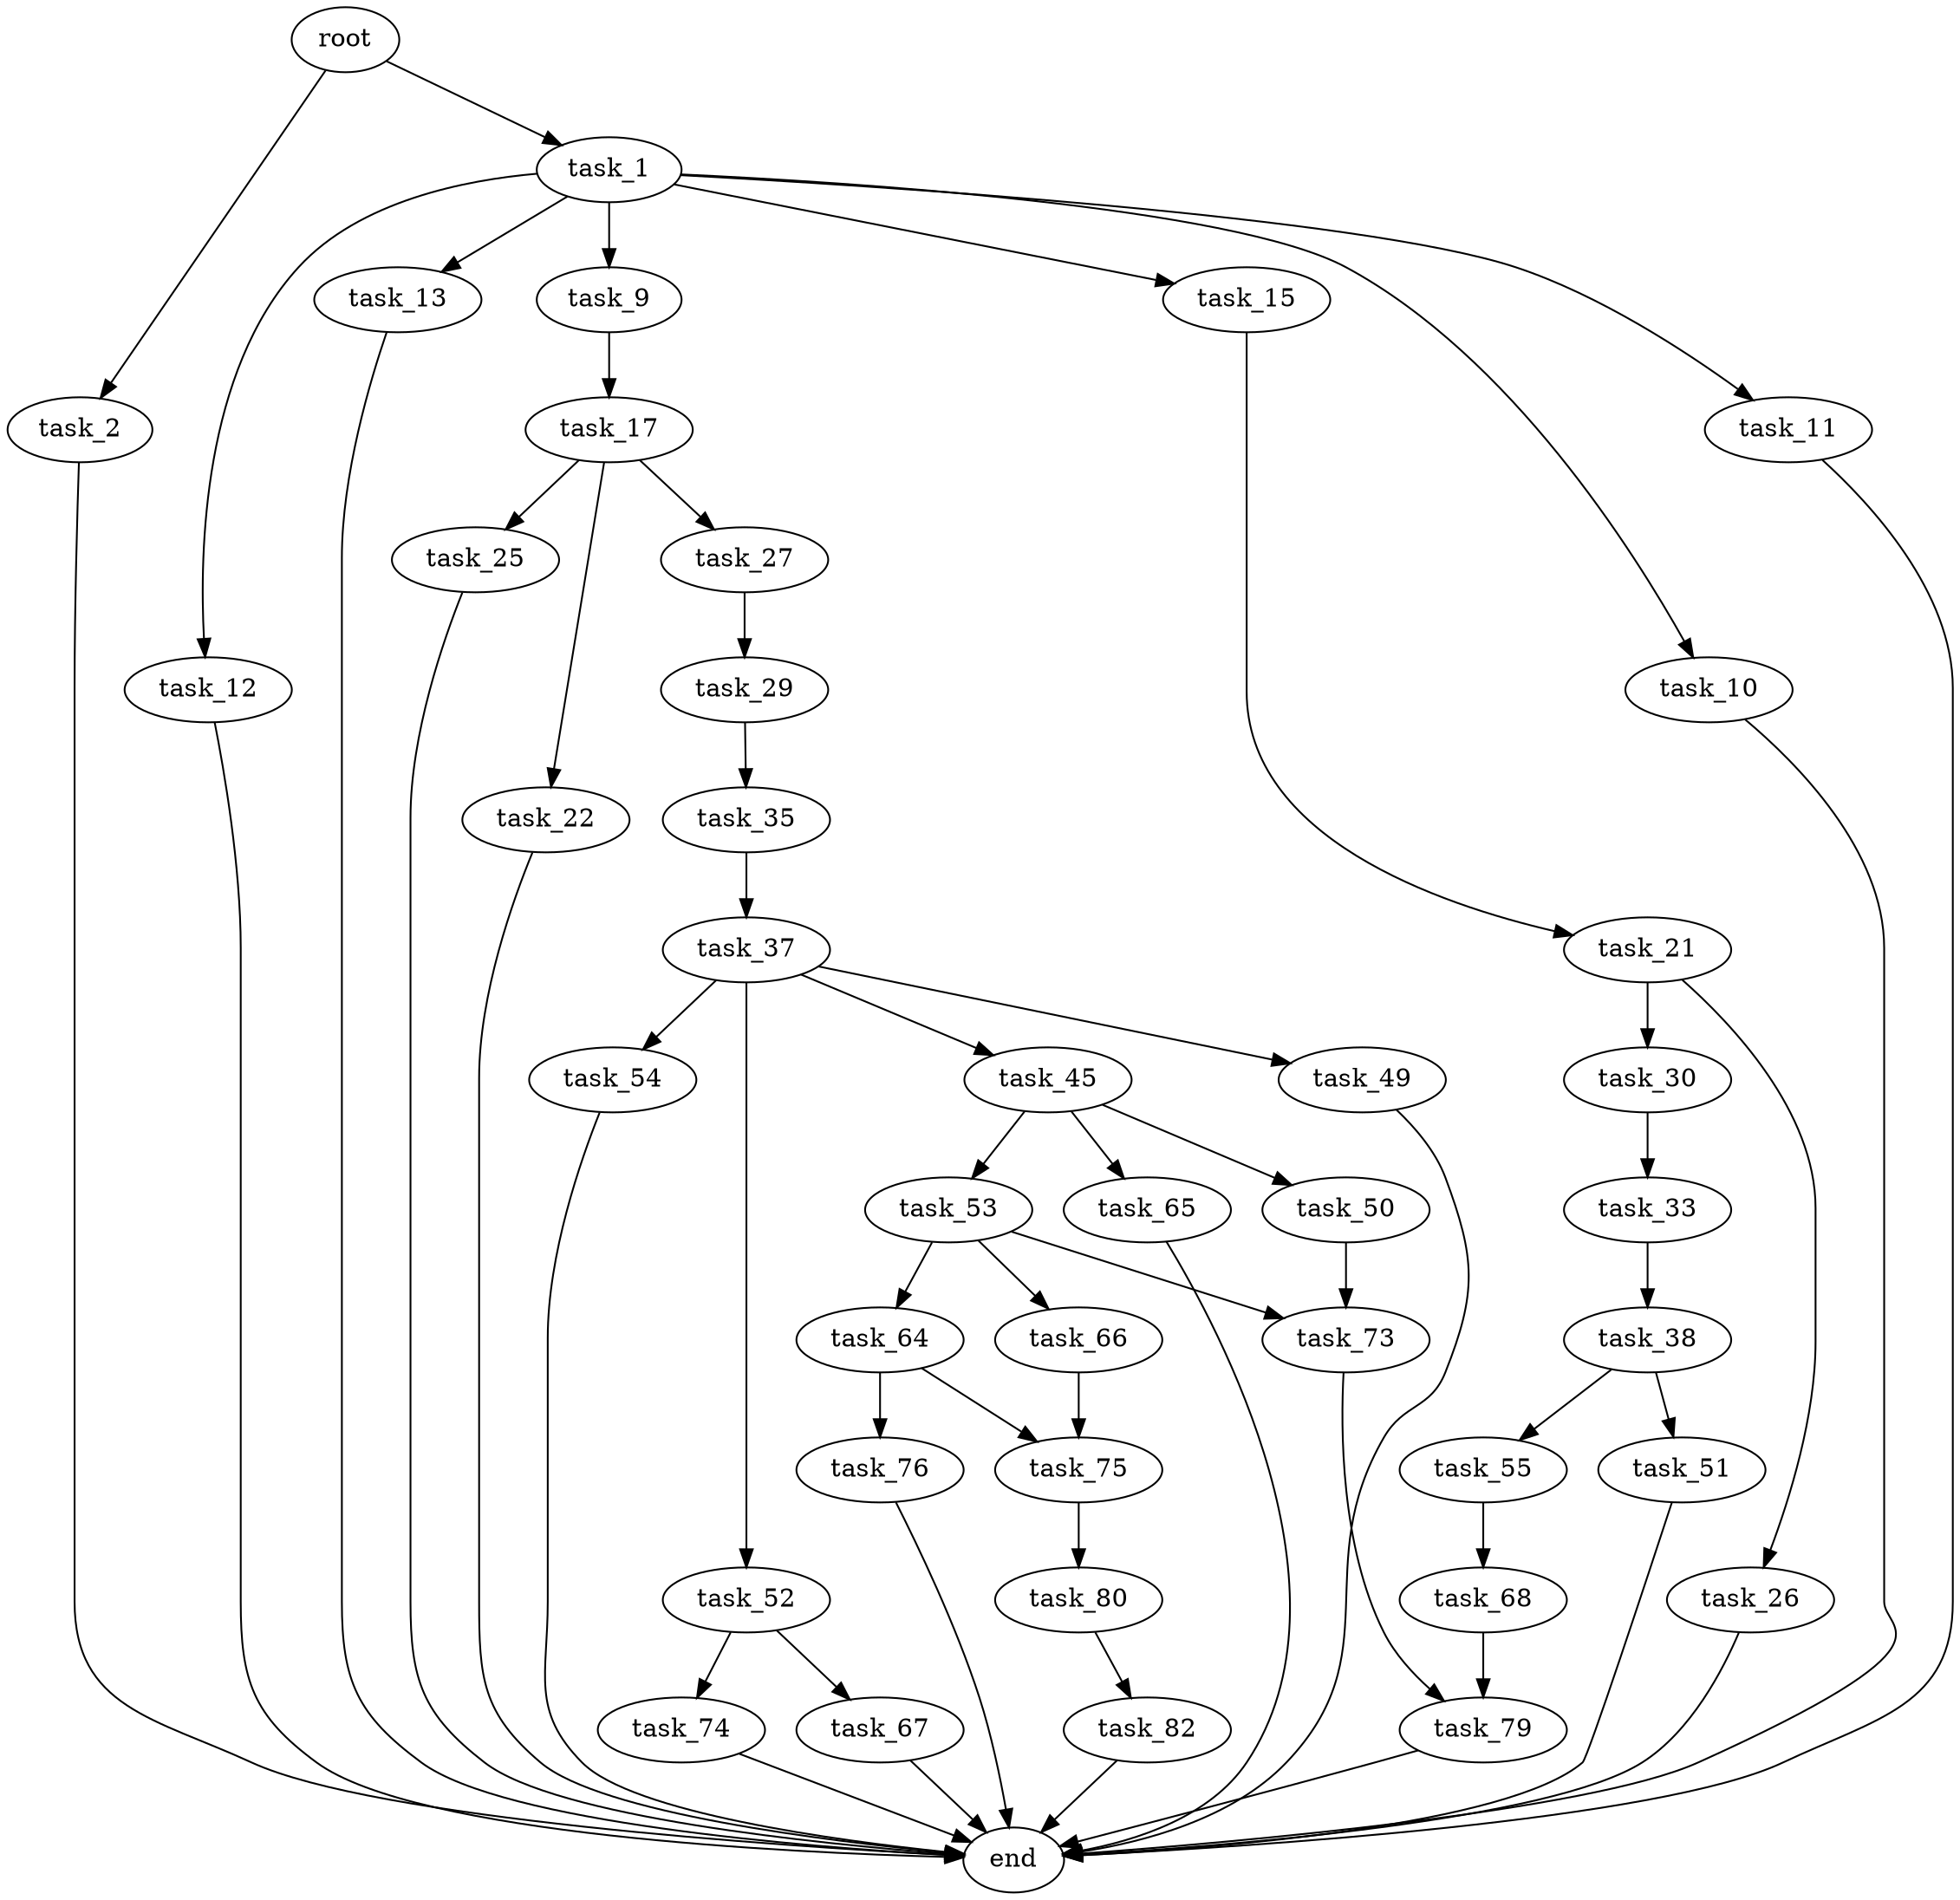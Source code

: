 digraph G {
  root [size="0.000000"];
  task_1 [size="231928233984.000000"];
  task_2 [size="108215878377.000000"];
  task_9 [size="409406385253.000000"];
  task_10 [size="17953944248.000000"];
  task_11 [size="26816780410.000000"];
  task_12 [size="314121807965.000000"];
  task_13 [size="1226268016.000000"];
  task_15 [size="782757789696.000000"];
  task_17 [size="3080078063.000000"];
  task_21 [size="812815435.000000"];
  task_22 [size="7824519410.000000"];
  task_25 [size="1073741824000.000000"];
  task_26 [size="23628369015.000000"];
  task_27 [size="15944113928.000000"];
  task_29 [size="214187448587.000000"];
  task_30 [size="23662418292.000000"];
  task_33 [size="49837454163.000000"];
  task_35 [size="4393969963.000000"];
  task_37 [size="87021417369.000000"];
  task_38 [size="8589934592.000000"];
  task_45 [size="523872542831.000000"];
  task_49 [size="199549640231.000000"];
  task_50 [size="104800497255.000000"];
  task_51 [size="165403775890.000000"];
  task_52 [size="7678035214.000000"];
  task_53 [size="2924706897.000000"];
  task_54 [size="28991029248.000000"];
  task_55 [size="1292889084.000000"];
  task_64 [size="8589934592.000000"];
  task_65 [size="231928233984.000000"];
  task_66 [size="8589934592.000000"];
  task_67 [size="8490606045.000000"];
  task_68 [size="7380935047.000000"];
  task_73 [size="782757789696.000000"];
  task_74 [size="9786157254.000000"];
  task_75 [size="782757789696.000000"];
  task_76 [size="711440574.000000"];
  task_79 [size="888004882058.000000"];
  task_80 [size="21851218220.000000"];
  task_82 [size="6706096537.000000"];
  end [size="0.000000"];

  root -> task_1 [size="1.000000"];
  root -> task_2 [size="1.000000"];
  task_1 -> task_9 [size="301989888.000000"];
  task_1 -> task_10 [size="301989888.000000"];
  task_1 -> task_11 [size="301989888.000000"];
  task_1 -> task_12 [size="301989888.000000"];
  task_1 -> task_13 [size="301989888.000000"];
  task_1 -> task_15 [size="301989888.000000"];
  task_2 -> end [size="1.000000"];
  task_9 -> task_17 [size="301989888.000000"];
  task_10 -> end [size="1.000000"];
  task_11 -> end [size="1.000000"];
  task_12 -> end [size="1.000000"];
  task_13 -> end [size="1.000000"];
  task_15 -> task_21 [size="679477248.000000"];
  task_17 -> task_22 [size="134217728.000000"];
  task_17 -> task_25 [size="134217728.000000"];
  task_17 -> task_27 [size="134217728.000000"];
  task_21 -> task_26 [size="33554432.000000"];
  task_21 -> task_30 [size="33554432.000000"];
  task_22 -> end [size="1.000000"];
  task_25 -> end [size="1.000000"];
  task_26 -> end [size="1.000000"];
  task_27 -> task_29 [size="679477248.000000"];
  task_29 -> task_35 [size="838860800.000000"];
  task_30 -> task_33 [size="679477248.000000"];
  task_33 -> task_38 [size="75497472.000000"];
  task_35 -> task_37 [size="75497472.000000"];
  task_37 -> task_45 [size="209715200.000000"];
  task_37 -> task_49 [size="209715200.000000"];
  task_37 -> task_52 [size="209715200.000000"];
  task_37 -> task_54 [size="209715200.000000"];
  task_38 -> task_51 [size="33554432.000000"];
  task_38 -> task_55 [size="33554432.000000"];
  task_45 -> task_50 [size="536870912.000000"];
  task_45 -> task_53 [size="536870912.000000"];
  task_45 -> task_65 [size="536870912.000000"];
  task_49 -> end [size="1.000000"];
  task_50 -> task_73 [size="75497472.000000"];
  task_51 -> end [size="1.000000"];
  task_52 -> task_67 [size="411041792.000000"];
  task_52 -> task_74 [size="411041792.000000"];
  task_53 -> task_64 [size="75497472.000000"];
  task_53 -> task_66 [size="75497472.000000"];
  task_53 -> task_73 [size="75497472.000000"];
  task_54 -> end [size="1.000000"];
  task_55 -> task_68 [size="134217728.000000"];
  task_64 -> task_75 [size="33554432.000000"];
  task_64 -> task_76 [size="33554432.000000"];
  task_65 -> end [size="1.000000"];
  task_66 -> task_75 [size="33554432.000000"];
  task_67 -> end [size="1.000000"];
  task_68 -> task_79 [size="301989888.000000"];
  task_73 -> task_79 [size="679477248.000000"];
  task_74 -> end [size="1.000000"];
  task_75 -> task_80 [size="679477248.000000"];
  task_76 -> end [size="1.000000"];
  task_79 -> end [size="1.000000"];
  task_80 -> task_82 [size="33554432.000000"];
  task_82 -> end [size="1.000000"];
}
